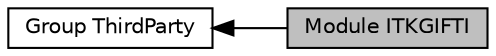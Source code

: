 digraph "Module ITKGIFTI"
{
  edge [fontname="Helvetica",fontsize="10",labelfontname="Helvetica",labelfontsize="10"];
  node [fontname="Helvetica",fontsize="10",shape=box];
  rankdir=LR;
  Node2 [label="Group ThirdParty",height=0.2,width=0.4,color="black", fillcolor="white", style="filled",URL="$group__Group-ThirdParty.html",tooltip=" "];
  Node1 [label="Module ITKGIFTI",height=0.2,width=0.4,color="black", fillcolor="grey75", style="filled", fontcolor="black",tooltip=" "];
  Node2->Node1 [shape=plaintext, dir="back", style="solid"];
}
